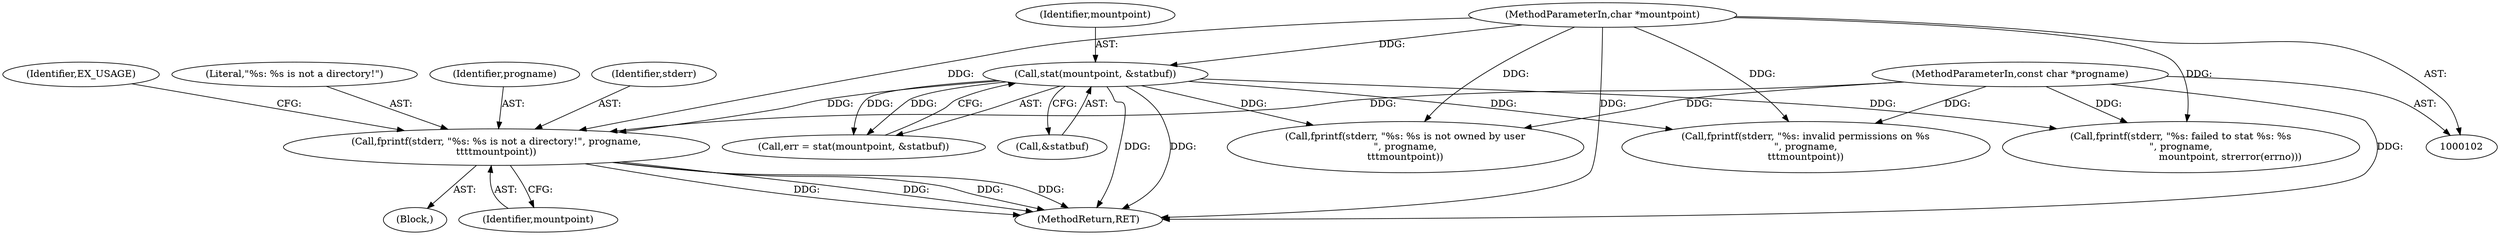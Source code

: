 digraph "1_samba_3ae5dac462c4ed0fb2cd94553583c56fce2f9d80@pointer" {
"1000133" [label="(Call,fprintf(stderr, \"%s: %s is not a directory!\", progname,\n\t\t\t\tmountpoint))"];
"1000103" [label="(MethodParameterIn,const char *progname)"];
"1000110" [label="(Call,stat(mountpoint, &statbuf))"];
"1000104" [label="(MethodParameterIn,char *mountpoint)"];
"1000104" [label="(MethodParameterIn,char *mountpoint)"];
"1000117" [label="(Call,fprintf(stderr, \"%s: failed to stat %s: %s\n\", progname,\n                                mountpoint, strerror(errno)))"];
"1000110" [label="(Call,stat(mountpoint, &statbuf))"];
"1000139" [label="(Identifier,EX_USAGE)"];
"1000154" [label="(Call,fprintf(stderr, \"%s: %s is not owned by user\n\", progname,\n\t\t\tmountpoint))"];
"1000170" [label="(Call,fprintf(stderr, \"%s: invalid permissions on %s\n\", progname,\n\t\t\tmountpoint))"];
"1000132" [label="(Block,)"];
"1000135" [label="(Literal,\"%s: %s is not a directory!\")"];
"1000112" [label="(Call,&statbuf)"];
"1000179" [label="(MethodReturn,RET)"];
"1000137" [label="(Identifier,mountpoint)"];
"1000136" [label="(Identifier,progname)"];
"1000111" [label="(Identifier,mountpoint)"];
"1000108" [label="(Call,err = stat(mountpoint, &statbuf))"];
"1000103" [label="(MethodParameterIn,const char *progname)"];
"1000133" [label="(Call,fprintf(stderr, \"%s: %s is not a directory!\", progname,\n\t\t\t\tmountpoint))"];
"1000134" [label="(Identifier,stderr)"];
"1000133" -> "1000132"  [label="AST: "];
"1000133" -> "1000137"  [label="CFG: "];
"1000134" -> "1000133"  [label="AST: "];
"1000135" -> "1000133"  [label="AST: "];
"1000136" -> "1000133"  [label="AST: "];
"1000137" -> "1000133"  [label="AST: "];
"1000139" -> "1000133"  [label="CFG: "];
"1000133" -> "1000179"  [label="DDG: "];
"1000133" -> "1000179"  [label="DDG: "];
"1000133" -> "1000179"  [label="DDG: "];
"1000133" -> "1000179"  [label="DDG: "];
"1000103" -> "1000133"  [label="DDG: "];
"1000110" -> "1000133"  [label="DDG: "];
"1000104" -> "1000133"  [label="DDG: "];
"1000103" -> "1000102"  [label="AST: "];
"1000103" -> "1000179"  [label="DDG: "];
"1000103" -> "1000117"  [label="DDG: "];
"1000103" -> "1000154"  [label="DDG: "];
"1000103" -> "1000170"  [label="DDG: "];
"1000110" -> "1000108"  [label="AST: "];
"1000110" -> "1000112"  [label="CFG: "];
"1000111" -> "1000110"  [label="AST: "];
"1000112" -> "1000110"  [label="AST: "];
"1000108" -> "1000110"  [label="CFG: "];
"1000110" -> "1000179"  [label="DDG: "];
"1000110" -> "1000179"  [label="DDG: "];
"1000110" -> "1000108"  [label="DDG: "];
"1000110" -> "1000108"  [label="DDG: "];
"1000104" -> "1000110"  [label="DDG: "];
"1000110" -> "1000117"  [label="DDG: "];
"1000110" -> "1000154"  [label="DDG: "];
"1000110" -> "1000170"  [label="DDG: "];
"1000104" -> "1000102"  [label="AST: "];
"1000104" -> "1000179"  [label="DDG: "];
"1000104" -> "1000117"  [label="DDG: "];
"1000104" -> "1000154"  [label="DDG: "];
"1000104" -> "1000170"  [label="DDG: "];
}

